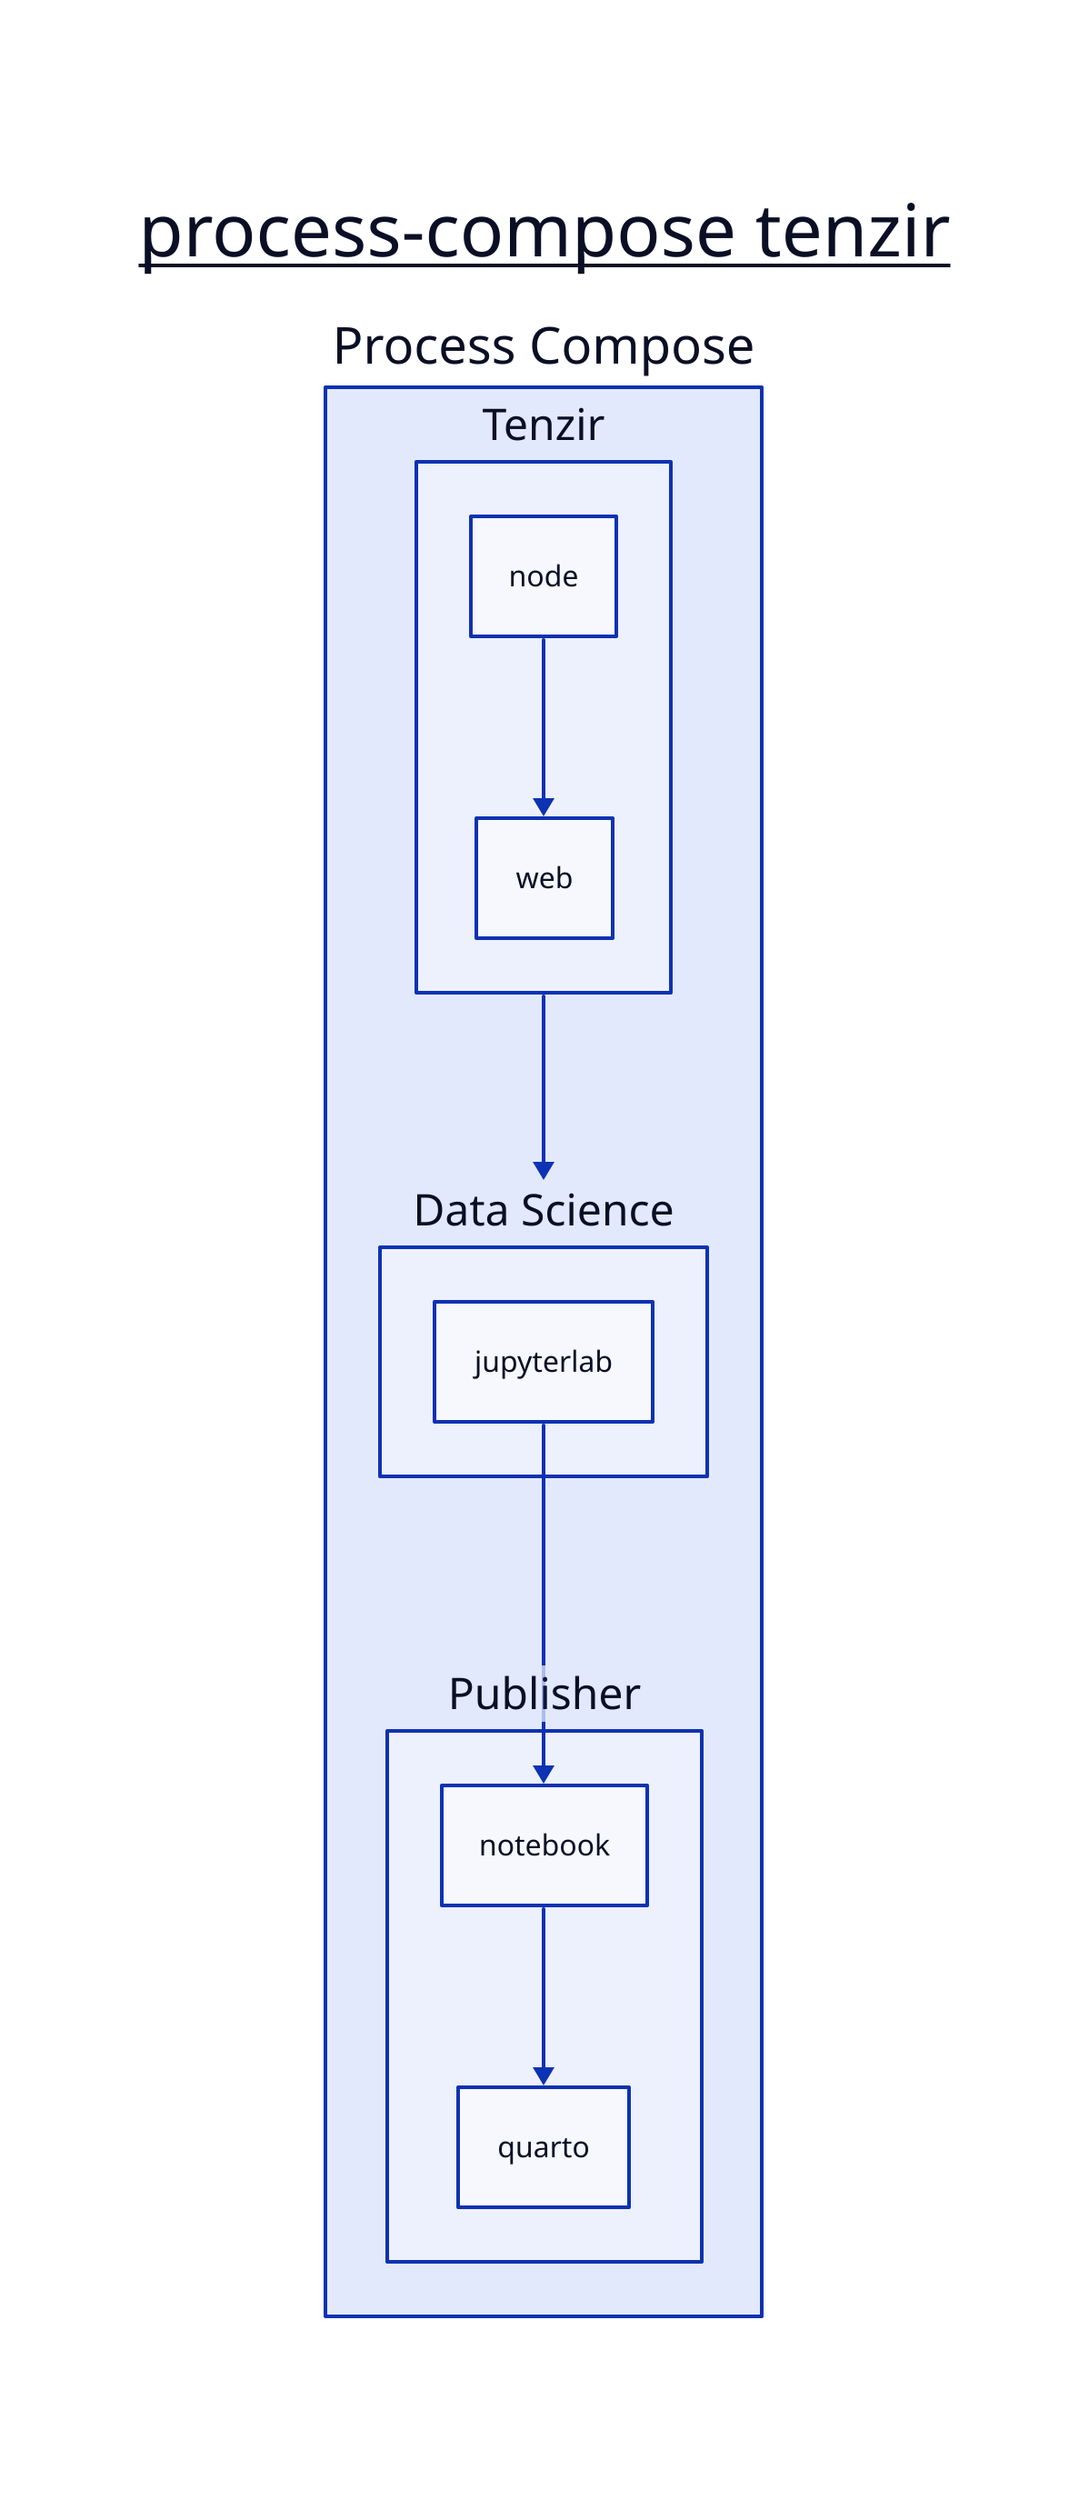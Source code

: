 # [[file:process-compose.org::*dd][dd:1]]
# !/usr/bin/env d2 --theme 200
#
title: {
  label: process-compose tenzir
  near: top-center
  shape: text
  style.font-size: 40
  style.underline: true
}

process-compose: Process Compose {
  tenzir: Tenzir {
    node -> web
  }

  data-science: Data Science {
    jupyterlab
  }

  publisher: Publisher {
    notebook -> quarto
  }

  data-science.jupyterlab -> publisher.notebook

  tenzir -> data-science
}
# dd:1 ends here

